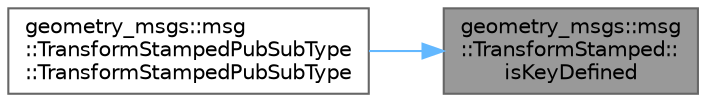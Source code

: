 digraph "geometry_msgs::msg::TransformStamped::isKeyDefined"
{
 // INTERACTIVE_SVG=YES
 // LATEX_PDF_SIZE
  bgcolor="transparent";
  edge [fontname=Helvetica,fontsize=10,labelfontname=Helvetica,labelfontsize=10];
  node [fontname=Helvetica,fontsize=10,shape=box,height=0.2,width=0.4];
  rankdir="RL";
  Node1 [id="Node000001",label="geometry_msgs::msg\l::TransformStamped::\lisKeyDefined",height=0.2,width=0.4,color="gray40", fillcolor="grey60", style="filled", fontcolor="black",tooltip="This function tells you if the Key has been defined for this type"];
  Node1 -> Node2 [id="edge1_Node000001_Node000002",dir="back",color="steelblue1",style="solid",tooltip=" "];
  Node2 [id="Node000002",label="geometry_msgs::msg\l::TransformStampedPubSubType\l::TransformStampedPubSubType",height=0.2,width=0.4,color="grey40", fillcolor="white", style="filled",URL="$d0/d21/classgeometry__msgs_1_1msg_1_1TransformStampedPubSubType.html#a4ab36ceaa65017a6c47e972f1a63a668",tooltip=" "];
}
